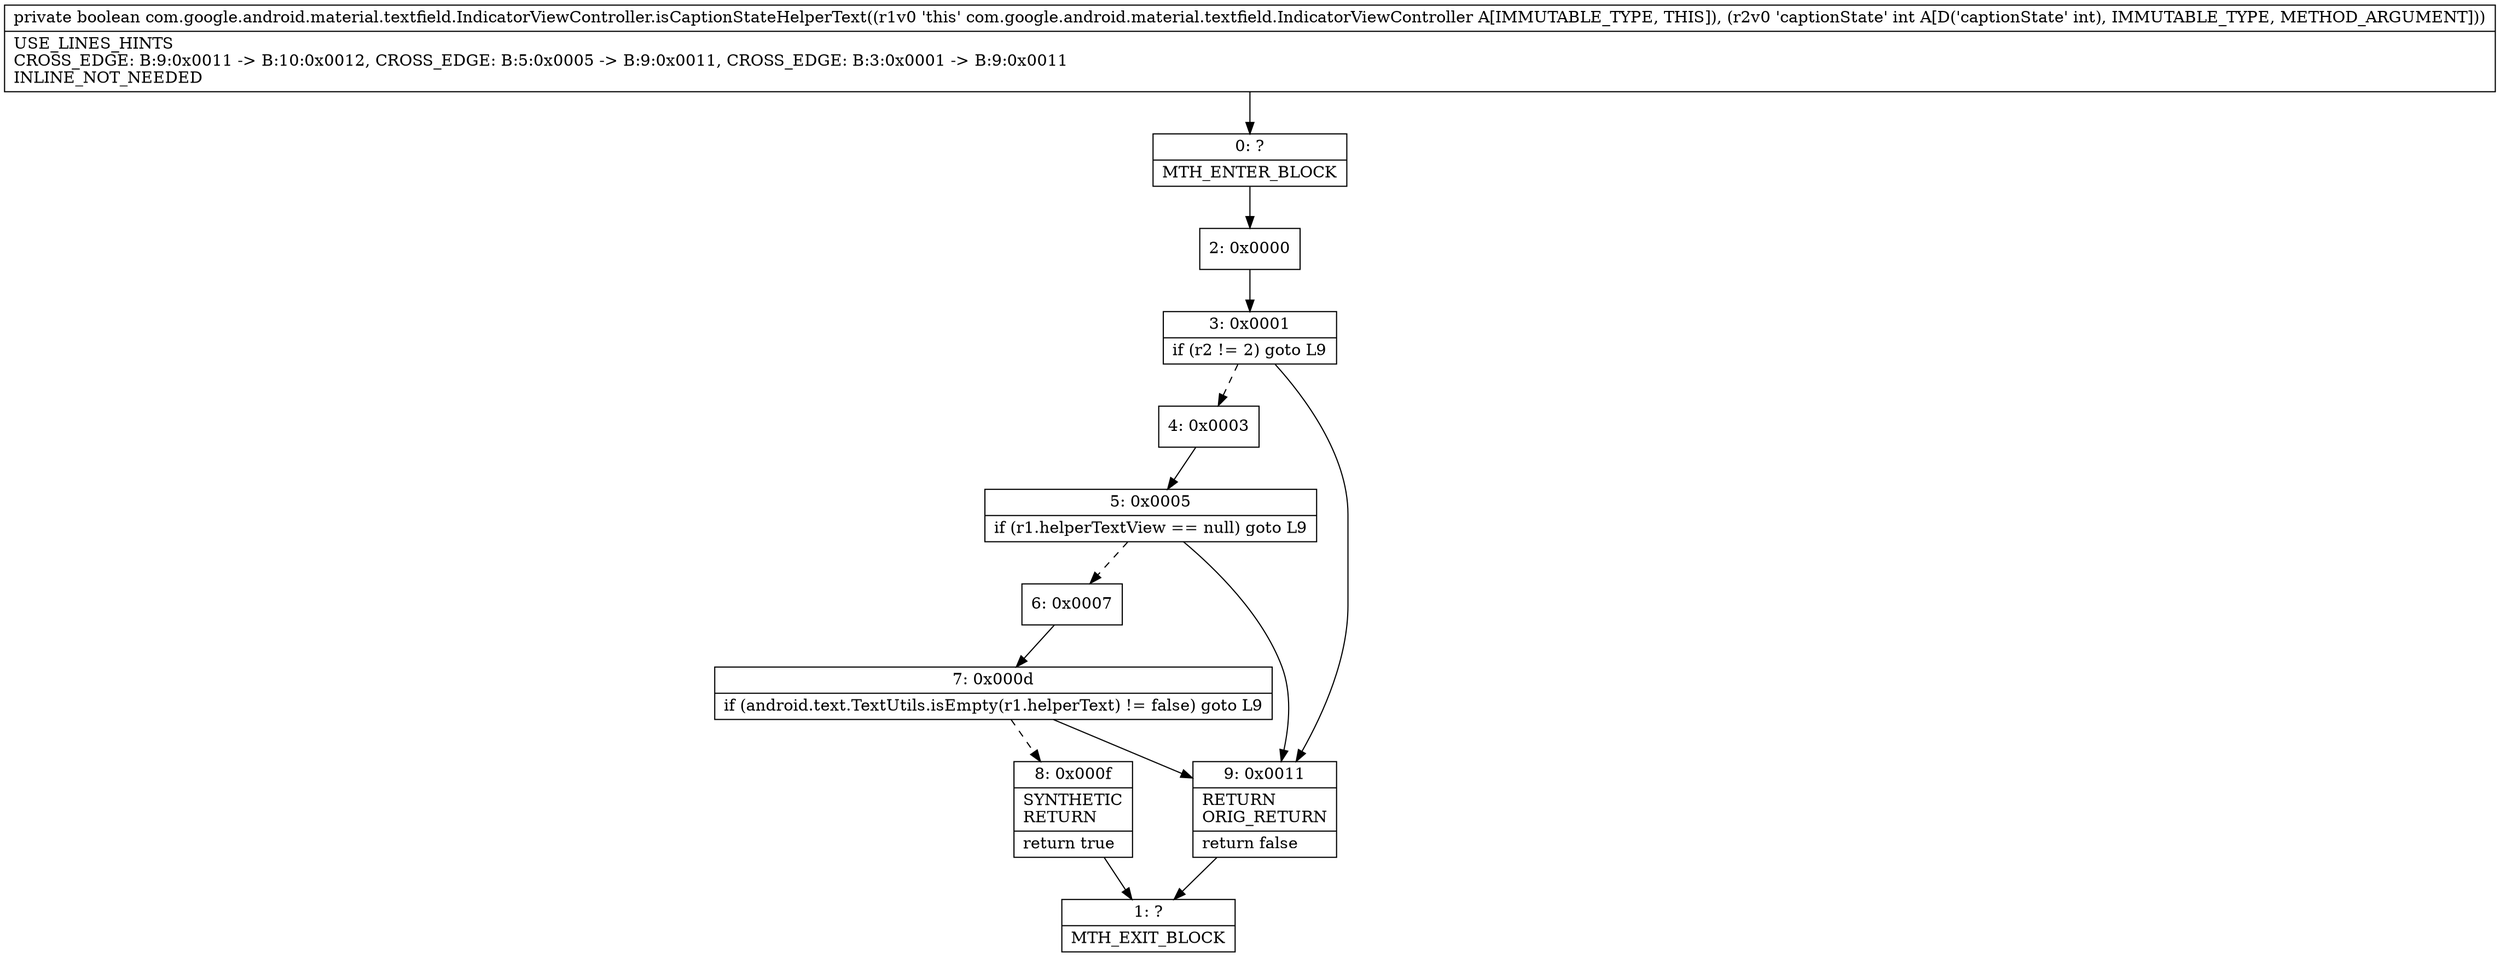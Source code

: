 digraph "CFG forcom.google.android.material.textfield.IndicatorViewController.isCaptionStateHelperText(I)Z" {
Node_0 [shape=record,label="{0\:\ ?|MTH_ENTER_BLOCK\l}"];
Node_2 [shape=record,label="{2\:\ 0x0000}"];
Node_3 [shape=record,label="{3\:\ 0x0001|if (r2 != 2) goto L9\l}"];
Node_4 [shape=record,label="{4\:\ 0x0003}"];
Node_5 [shape=record,label="{5\:\ 0x0005|if (r1.helperTextView == null) goto L9\l}"];
Node_6 [shape=record,label="{6\:\ 0x0007}"];
Node_7 [shape=record,label="{7\:\ 0x000d|if (android.text.TextUtils.isEmpty(r1.helperText) != false) goto L9\l}"];
Node_8 [shape=record,label="{8\:\ 0x000f|SYNTHETIC\lRETURN\l|return true\l}"];
Node_1 [shape=record,label="{1\:\ ?|MTH_EXIT_BLOCK\l}"];
Node_9 [shape=record,label="{9\:\ 0x0011|RETURN\lORIG_RETURN\l|return false\l}"];
MethodNode[shape=record,label="{private boolean com.google.android.material.textfield.IndicatorViewController.isCaptionStateHelperText((r1v0 'this' com.google.android.material.textfield.IndicatorViewController A[IMMUTABLE_TYPE, THIS]), (r2v0 'captionState' int A[D('captionState' int), IMMUTABLE_TYPE, METHOD_ARGUMENT]))  | USE_LINES_HINTS\lCROSS_EDGE: B:9:0x0011 \-\> B:10:0x0012, CROSS_EDGE: B:5:0x0005 \-\> B:9:0x0011, CROSS_EDGE: B:3:0x0001 \-\> B:9:0x0011\lINLINE_NOT_NEEDED\l}"];
MethodNode -> Node_0;Node_0 -> Node_2;
Node_2 -> Node_3;
Node_3 -> Node_4[style=dashed];
Node_3 -> Node_9;
Node_4 -> Node_5;
Node_5 -> Node_6[style=dashed];
Node_5 -> Node_9;
Node_6 -> Node_7;
Node_7 -> Node_8[style=dashed];
Node_7 -> Node_9;
Node_8 -> Node_1;
Node_9 -> Node_1;
}

